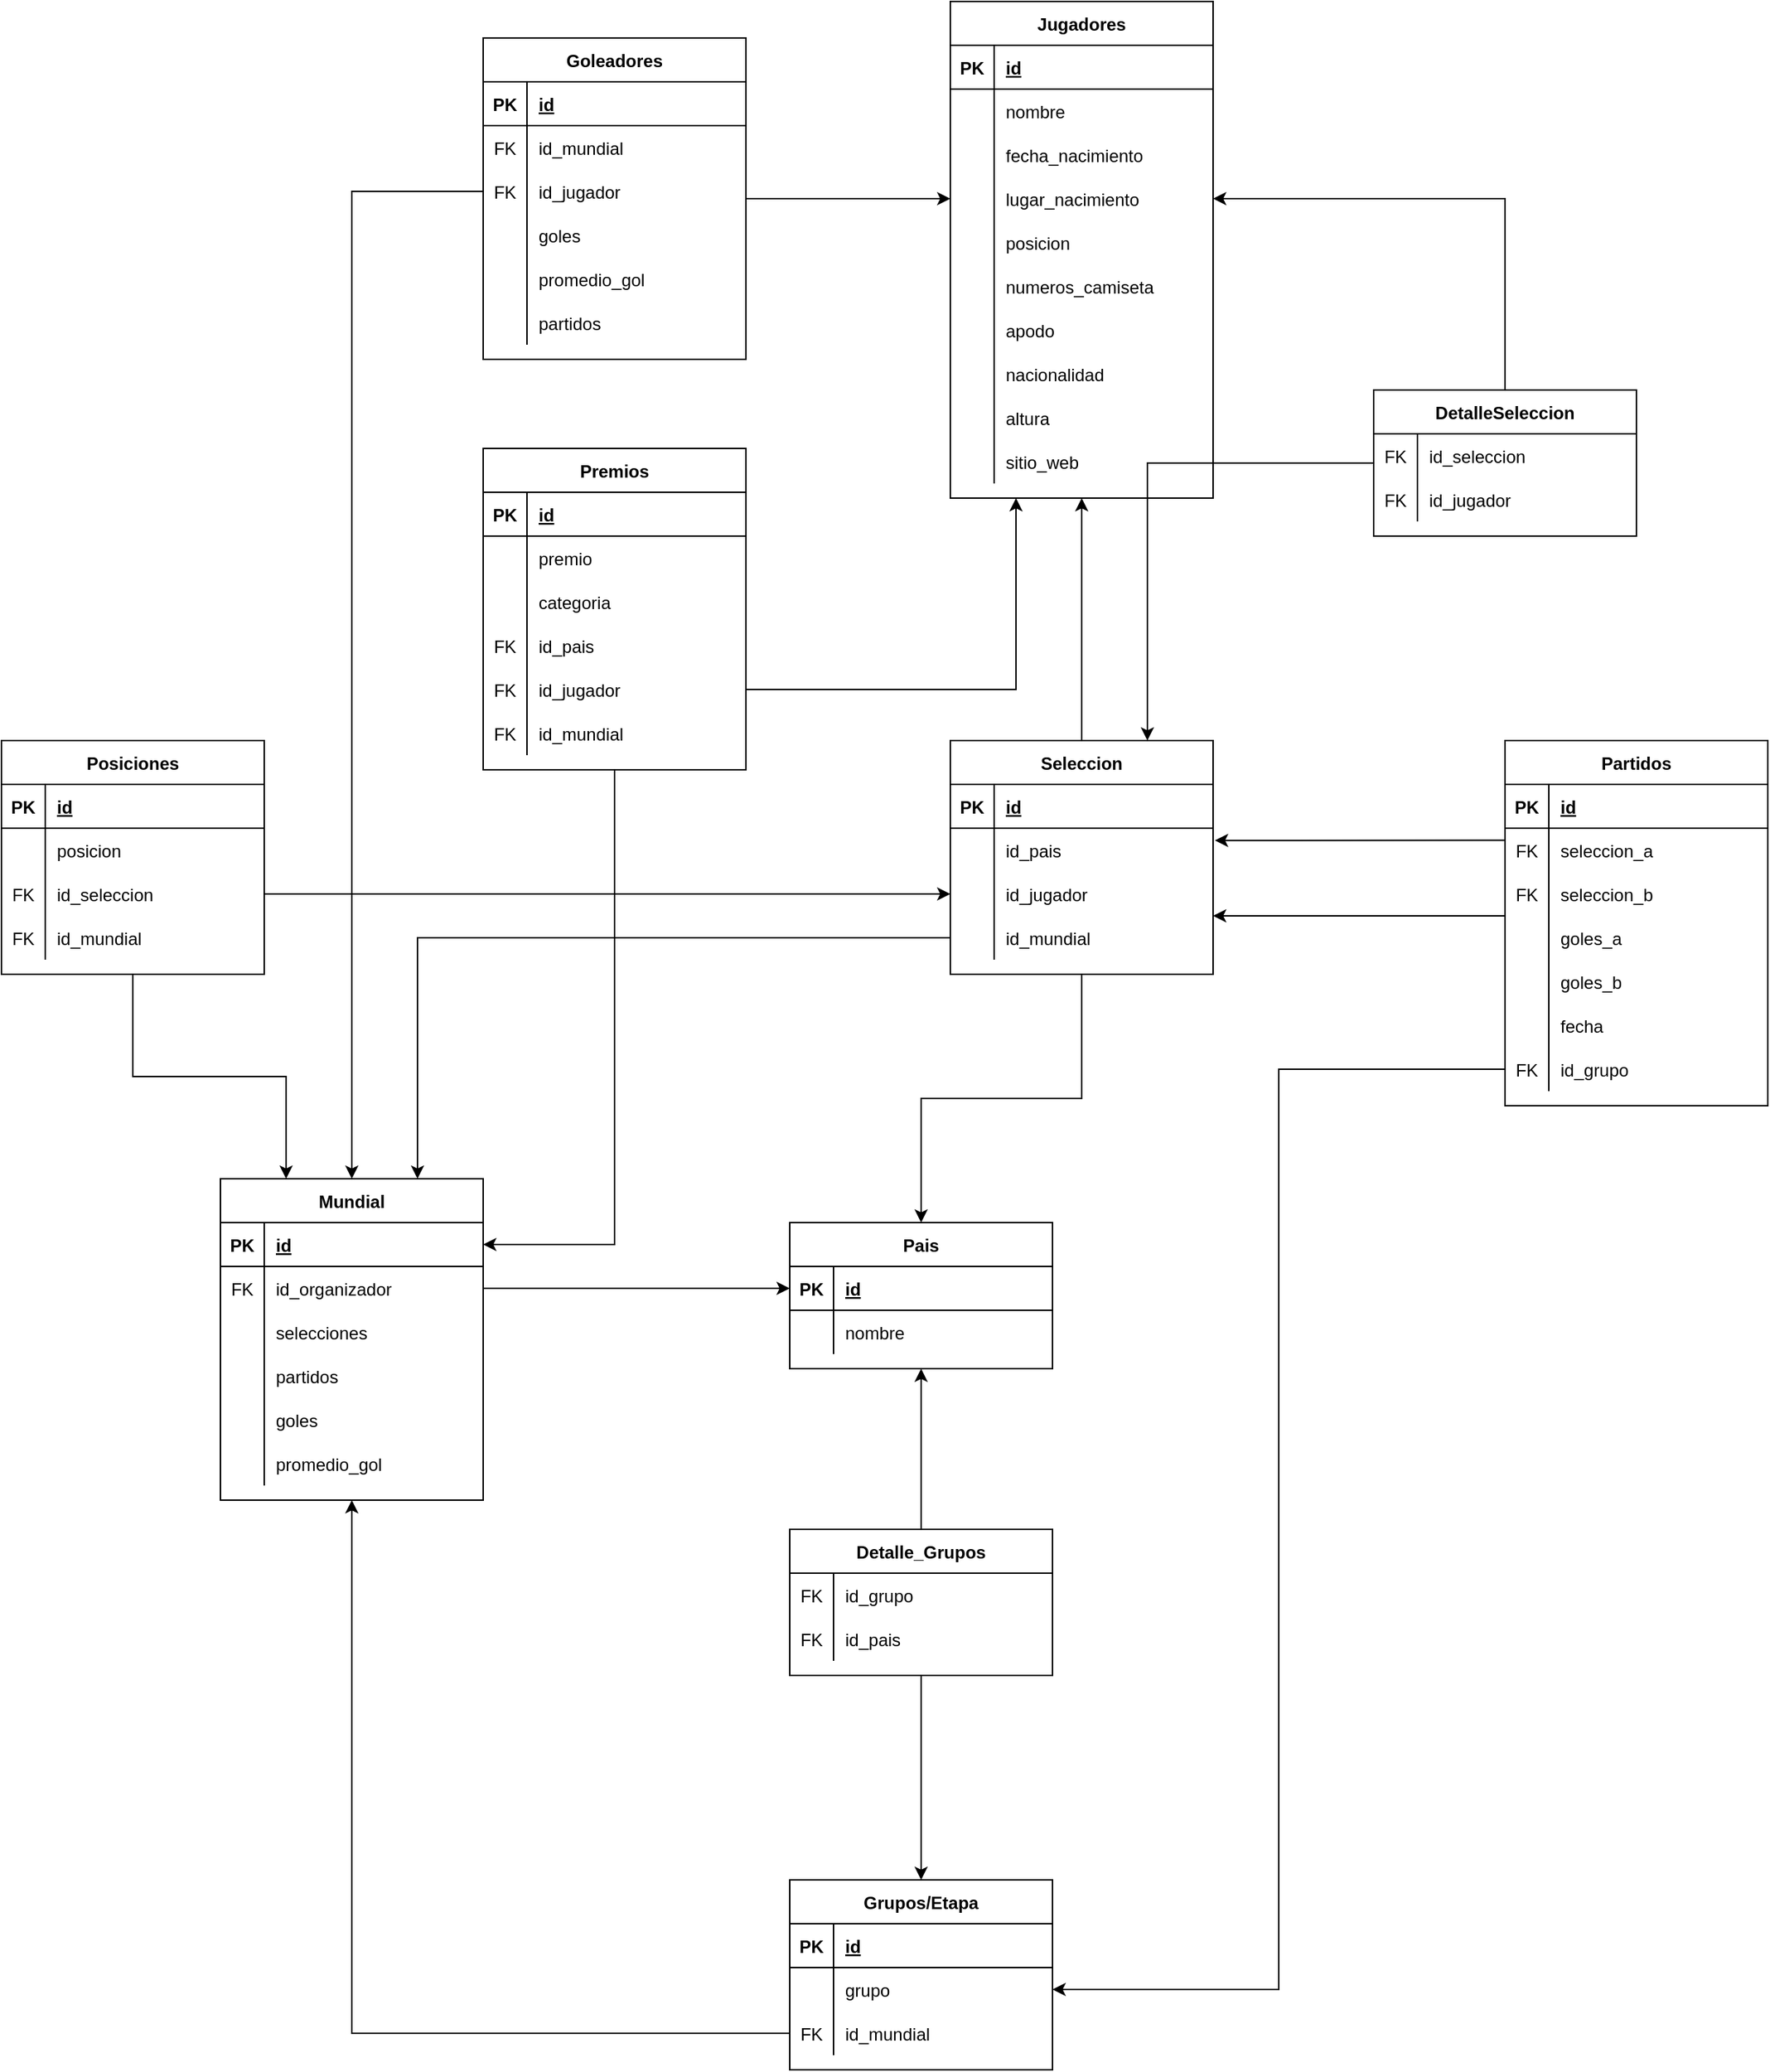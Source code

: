 <mxfile version="17.4.6" type="device"><diagram id="z6JNWXMjfyTUX1JGBv9G" name="Page-1"><mxGraphModel dx="2249" dy="1921" grid="1" gridSize="10" guides="1" tooltips="1" connect="1" arrows="1" fold="1" page="1" pageScale="1" pageWidth="827" pageHeight="1169" math="0" shadow="0"><root><mxCell id="0"/><mxCell id="1" parent="0"/><mxCell id="uFenH4s0wFaohoMp0zv2-1" value="Mundial" style="shape=table;startSize=30;container=1;collapsible=1;childLayout=tableLayout;fixedRows=1;rowLines=0;fontStyle=1;align=center;resizeLast=1;" parent="1" vertex="1"><mxGeometry x="-40" y="60" width="180" height="220" as="geometry"/></mxCell><mxCell id="uFenH4s0wFaohoMp0zv2-2" value="" style="shape=tableRow;horizontal=0;startSize=0;swimlaneHead=0;swimlaneBody=0;fillColor=none;collapsible=0;dropTarget=0;points=[[0,0.5],[1,0.5]];portConstraint=eastwest;top=0;left=0;right=0;bottom=1;" parent="uFenH4s0wFaohoMp0zv2-1" vertex="1"><mxGeometry y="30" width="180" height="30" as="geometry"/></mxCell><mxCell id="uFenH4s0wFaohoMp0zv2-3" value="PK" style="shape=partialRectangle;connectable=0;fillColor=none;top=0;left=0;bottom=0;right=0;fontStyle=1;overflow=hidden;" parent="uFenH4s0wFaohoMp0zv2-2" vertex="1"><mxGeometry width="30" height="30" as="geometry"><mxRectangle width="30" height="30" as="alternateBounds"/></mxGeometry></mxCell><mxCell id="uFenH4s0wFaohoMp0zv2-4" value="id" style="shape=partialRectangle;connectable=0;fillColor=none;top=0;left=0;bottom=0;right=0;align=left;spacingLeft=6;fontStyle=5;overflow=hidden;" parent="uFenH4s0wFaohoMp0zv2-2" vertex="1"><mxGeometry x="30" width="150" height="30" as="geometry"><mxRectangle width="150" height="30" as="alternateBounds"/></mxGeometry></mxCell><mxCell id="uFenH4s0wFaohoMp0zv2-5" value="" style="shape=tableRow;horizontal=0;startSize=0;swimlaneHead=0;swimlaneBody=0;fillColor=none;collapsible=0;dropTarget=0;points=[[0,0.5],[1,0.5]];portConstraint=eastwest;top=0;left=0;right=0;bottom=0;" parent="uFenH4s0wFaohoMp0zv2-1" vertex="1"><mxGeometry y="60" width="180" height="30" as="geometry"/></mxCell><mxCell id="uFenH4s0wFaohoMp0zv2-6" value="FK" style="shape=partialRectangle;connectable=0;fillColor=none;top=0;left=0;bottom=0;right=0;editable=1;overflow=hidden;" parent="uFenH4s0wFaohoMp0zv2-5" vertex="1"><mxGeometry width="30" height="30" as="geometry"><mxRectangle width="30" height="30" as="alternateBounds"/></mxGeometry></mxCell><mxCell id="uFenH4s0wFaohoMp0zv2-7" value="id_organizador" style="shape=partialRectangle;connectable=0;fillColor=none;top=0;left=0;bottom=0;right=0;align=left;spacingLeft=6;overflow=hidden;" parent="uFenH4s0wFaohoMp0zv2-5" vertex="1"><mxGeometry x="30" width="150" height="30" as="geometry"><mxRectangle width="150" height="30" as="alternateBounds"/></mxGeometry></mxCell><mxCell id="uFenH4s0wFaohoMp0zv2-8" value="" style="shape=tableRow;horizontal=0;startSize=0;swimlaneHead=0;swimlaneBody=0;fillColor=none;collapsible=0;dropTarget=0;points=[[0,0.5],[1,0.5]];portConstraint=eastwest;top=0;left=0;right=0;bottom=0;" parent="uFenH4s0wFaohoMp0zv2-1" vertex="1"><mxGeometry y="90" width="180" height="30" as="geometry"/></mxCell><mxCell id="uFenH4s0wFaohoMp0zv2-9" value="" style="shape=partialRectangle;connectable=0;fillColor=none;top=0;left=0;bottom=0;right=0;editable=1;overflow=hidden;" parent="uFenH4s0wFaohoMp0zv2-8" vertex="1"><mxGeometry width="30" height="30" as="geometry"><mxRectangle width="30" height="30" as="alternateBounds"/></mxGeometry></mxCell><mxCell id="uFenH4s0wFaohoMp0zv2-10" value="selecciones" style="shape=partialRectangle;connectable=0;fillColor=none;top=0;left=0;bottom=0;right=0;align=left;spacingLeft=6;overflow=hidden;" parent="uFenH4s0wFaohoMp0zv2-8" vertex="1"><mxGeometry x="30" width="150" height="30" as="geometry"><mxRectangle width="150" height="30" as="alternateBounds"/></mxGeometry></mxCell><mxCell id="uFenH4s0wFaohoMp0zv2-11" value="" style="shape=tableRow;horizontal=0;startSize=0;swimlaneHead=0;swimlaneBody=0;fillColor=none;collapsible=0;dropTarget=0;points=[[0,0.5],[1,0.5]];portConstraint=eastwest;top=0;left=0;right=0;bottom=0;" parent="uFenH4s0wFaohoMp0zv2-1" vertex="1"><mxGeometry y="120" width="180" height="30" as="geometry"/></mxCell><mxCell id="uFenH4s0wFaohoMp0zv2-12" value="" style="shape=partialRectangle;connectable=0;fillColor=none;top=0;left=0;bottom=0;right=0;editable=1;overflow=hidden;" parent="uFenH4s0wFaohoMp0zv2-11" vertex="1"><mxGeometry width="30" height="30" as="geometry"><mxRectangle width="30" height="30" as="alternateBounds"/></mxGeometry></mxCell><mxCell id="uFenH4s0wFaohoMp0zv2-13" value="partidos" style="shape=partialRectangle;connectable=0;fillColor=none;top=0;left=0;bottom=0;right=0;align=left;spacingLeft=6;overflow=hidden;" parent="uFenH4s0wFaohoMp0zv2-11" vertex="1"><mxGeometry x="30" width="150" height="30" as="geometry"><mxRectangle width="150" height="30" as="alternateBounds"/></mxGeometry></mxCell><mxCell id="uFenH4s0wFaohoMp0zv2-14" value="" style="shape=tableRow;horizontal=0;startSize=0;swimlaneHead=0;swimlaneBody=0;fillColor=none;collapsible=0;dropTarget=0;points=[[0,0.5],[1,0.5]];portConstraint=eastwest;top=0;left=0;right=0;bottom=0;" parent="uFenH4s0wFaohoMp0zv2-1" vertex="1"><mxGeometry y="150" width="180" height="30" as="geometry"/></mxCell><mxCell id="uFenH4s0wFaohoMp0zv2-15" value="" style="shape=partialRectangle;connectable=0;fillColor=none;top=0;left=0;bottom=0;right=0;fontStyle=0;overflow=hidden;" parent="uFenH4s0wFaohoMp0zv2-14" vertex="1"><mxGeometry width="30" height="30" as="geometry"><mxRectangle width="30" height="30" as="alternateBounds"/></mxGeometry></mxCell><mxCell id="uFenH4s0wFaohoMp0zv2-16" value="goles" style="shape=partialRectangle;connectable=0;fillColor=none;top=0;left=0;bottom=0;right=0;align=left;spacingLeft=6;fontStyle=0;overflow=hidden;" parent="uFenH4s0wFaohoMp0zv2-14" vertex="1"><mxGeometry x="30" width="150" height="30" as="geometry"><mxRectangle width="150" height="30" as="alternateBounds"/></mxGeometry></mxCell><mxCell id="uFenH4s0wFaohoMp0zv2-17" value="" style="shape=tableRow;horizontal=0;startSize=0;swimlaneHead=0;swimlaneBody=0;fillColor=none;collapsible=0;dropTarget=0;points=[[0,0.5],[1,0.5]];portConstraint=eastwest;top=0;left=0;right=0;bottom=0;" parent="uFenH4s0wFaohoMp0zv2-1" vertex="1"><mxGeometry y="180" width="180" height="30" as="geometry"/></mxCell><mxCell id="uFenH4s0wFaohoMp0zv2-18" value="" style="shape=partialRectangle;connectable=0;fillColor=none;top=0;left=0;bottom=0;right=0;editable=1;overflow=hidden;" parent="uFenH4s0wFaohoMp0zv2-17" vertex="1"><mxGeometry width="30" height="30" as="geometry"><mxRectangle width="30" height="30" as="alternateBounds"/></mxGeometry></mxCell><mxCell id="uFenH4s0wFaohoMp0zv2-19" value="promedio_gol" style="shape=partialRectangle;connectable=0;fillColor=none;top=0;left=0;bottom=0;right=0;align=left;spacingLeft=6;overflow=hidden;" parent="uFenH4s0wFaohoMp0zv2-17" vertex="1"><mxGeometry x="30" width="150" height="30" as="geometry"><mxRectangle width="150" height="30" as="alternateBounds"/></mxGeometry></mxCell><mxCell id="uFenH4s0wFaohoMp0zv2-20" value="Pais" style="shape=table;startSize=30;container=1;collapsible=1;childLayout=tableLayout;fixedRows=1;rowLines=0;fontStyle=1;align=center;resizeLast=1;" parent="1" vertex="1"><mxGeometry x="350" y="90" width="180" height="100" as="geometry"/></mxCell><mxCell id="uFenH4s0wFaohoMp0zv2-21" value="" style="shape=tableRow;horizontal=0;startSize=0;swimlaneHead=0;swimlaneBody=0;fillColor=none;collapsible=0;dropTarget=0;points=[[0,0.5],[1,0.5]];portConstraint=eastwest;top=0;left=0;right=0;bottom=1;" parent="uFenH4s0wFaohoMp0zv2-20" vertex="1"><mxGeometry y="30" width="180" height="30" as="geometry"/></mxCell><mxCell id="uFenH4s0wFaohoMp0zv2-22" value="PK" style="shape=partialRectangle;connectable=0;fillColor=none;top=0;left=0;bottom=0;right=0;fontStyle=1;overflow=hidden;" parent="uFenH4s0wFaohoMp0zv2-21" vertex="1"><mxGeometry width="30" height="30" as="geometry"><mxRectangle width="30" height="30" as="alternateBounds"/></mxGeometry></mxCell><mxCell id="uFenH4s0wFaohoMp0zv2-23" value="id" style="shape=partialRectangle;connectable=0;fillColor=none;top=0;left=0;bottom=0;right=0;align=left;spacingLeft=6;fontStyle=5;overflow=hidden;" parent="uFenH4s0wFaohoMp0zv2-21" vertex="1"><mxGeometry x="30" width="150" height="30" as="geometry"><mxRectangle width="150" height="30" as="alternateBounds"/></mxGeometry></mxCell><mxCell id="uFenH4s0wFaohoMp0zv2-24" value="" style="shape=tableRow;horizontal=0;startSize=0;swimlaneHead=0;swimlaneBody=0;fillColor=none;collapsible=0;dropTarget=0;points=[[0,0.5],[1,0.5]];portConstraint=eastwest;top=0;left=0;right=0;bottom=0;" parent="uFenH4s0wFaohoMp0zv2-20" vertex="1"><mxGeometry y="60" width="180" height="30" as="geometry"/></mxCell><mxCell id="uFenH4s0wFaohoMp0zv2-25" value="" style="shape=partialRectangle;connectable=0;fillColor=none;top=0;left=0;bottom=0;right=0;editable=1;overflow=hidden;" parent="uFenH4s0wFaohoMp0zv2-24" vertex="1"><mxGeometry width="30" height="30" as="geometry"><mxRectangle width="30" height="30" as="alternateBounds"/></mxGeometry></mxCell><mxCell id="uFenH4s0wFaohoMp0zv2-26" value="nombre" style="shape=partialRectangle;connectable=0;fillColor=none;top=0;left=0;bottom=0;right=0;align=left;spacingLeft=6;overflow=hidden;" parent="uFenH4s0wFaohoMp0zv2-24" vertex="1"><mxGeometry x="30" width="150" height="30" as="geometry"><mxRectangle width="150" height="30" as="alternateBounds"/></mxGeometry></mxCell><mxCell id="uFenH4s0wFaohoMp0zv2-33" style="edgeStyle=orthogonalEdgeStyle;rounded=0;orthogonalLoop=1;jettySize=auto;html=1;" parent="1" source="uFenH4s0wFaohoMp0zv2-5" target="uFenH4s0wFaohoMp0zv2-21" edge="1"><mxGeometry relative="1" as="geometry"/></mxCell><mxCell id="uFenH4s0wFaohoMp0zv2-34" value="Jugadores" style="shape=table;startSize=30;container=1;collapsible=1;childLayout=tableLayout;fixedRows=1;rowLines=0;fontStyle=1;align=center;resizeLast=1;" parent="1" vertex="1"><mxGeometry x="460" y="-746" width="180" height="340" as="geometry"/></mxCell><mxCell id="uFenH4s0wFaohoMp0zv2-35" value="" style="shape=tableRow;horizontal=0;startSize=0;swimlaneHead=0;swimlaneBody=0;fillColor=none;collapsible=0;dropTarget=0;points=[[0,0.5],[1,0.5]];portConstraint=eastwest;top=0;left=0;right=0;bottom=1;" parent="uFenH4s0wFaohoMp0zv2-34" vertex="1"><mxGeometry y="30" width="180" height="30" as="geometry"/></mxCell><mxCell id="uFenH4s0wFaohoMp0zv2-36" value="PK" style="shape=partialRectangle;connectable=0;fillColor=none;top=0;left=0;bottom=0;right=0;fontStyle=1;overflow=hidden;" parent="uFenH4s0wFaohoMp0zv2-35" vertex="1"><mxGeometry width="30" height="30" as="geometry"><mxRectangle width="30" height="30" as="alternateBounds"/></mxGeometry></mxCell><mxCell id="uFenH4s0wFaohoMp0zv2-37" value="id" style="shape=partialRectangle;connectable=0;fillColor=none;top=0;left=0;bottom=0;right=0;align=left;spacingLeft=6;fontStyle=5;overflow=hidden;" parent="uFenH4s0wFaohoMp0zv2-35" vertex="1"><mxGeometry x="30" width="150" height="30" as="geometry"><mxRectangle width="150" height="30" as="alternateBounds"/></mxGeometry></mxCell><mxCell id="uFenH4s0wFaohoMp0zv2-38" value="" style="shape=tableRow;horizontal=0;startSize=0;swimlaneHead=0;swimlaneBody=0;fillColor=none;collapsible=0;dropTarget=0;points=[[0,0.5],[1,0.5]];portConstraint=eastwest;top=0;left=0;right=0;bottom=0;" parent="uFenH4s0wFaohoMp0zv2-34" vertex="1"><mxGeometry y="60" width="180" height="30" as="geometry"/></mxCell><mxCell id="uFenH4s0wFaohoMp0zv2-39" value="" style="shape=partialRectangle;connectable=0;fillColor=none;top=0;left=0;bottom=0;right=0;editable=1;overflow=hidden;" parent="uFenH4s0wFaohoMp0zv2-38" vertex="1"><mxGeometry width="30" height="30" as="geometry"><mxRectangle width="30" height="30" as="alternateBounds"/></mxGeometry></mxCell><mxCell id="uFenH4s0wFaohoMp0zv2-40" value="nombre" style="shape=partialRectangle;connectable=0;fillColor=none;top=0;left=0;bottom=0;right=0;align=left;spacingLeft=6;overflow=hidden;" parent="uFenH4s0wFaohoMp0zv2-38" vertex="1"><mxGeometry x="30" width="150" height="30" as="geometry"><mxRectangle width="150" height="30" as="alternateBounds"/></mxGeometry></mxCell><mxCell id="uFenH4s0wFaohoMp0zv2-41" value="" style="shape=tableRow;horizontal=0;startSize=0;swimlaneHead=0;swimlaneBody=0;fillColor=none;collapsible=0;dropTarget=0;points=[[0,0.5],[1,0.5]];portConstraint=eastwest;top=0;left=0;right=0;bottom=0;" parent="uFenH4s0wFaohoMp0zv2-34" vertex="1"><mxGeometry y="90" width="180" height="30" as="geometry"/></mxCell><mxCell id="uFenH4s0wFaohoMp0zv2-42" value="" style="shape=partialRectangle;connectable=0;fillColor=none;top=0;left=0;bottom=0;right=0;editable=1;overflow=hidden;" parent="uFenH4s0wFaohoMp0zv2-41" vertex="1"><mxGeometry width="30" height="30" as="geometry"><mxRectangle width="30" height="30" as="alternateBounds"/></mxGeometry></mxCell><mxCell id="uFenH4s0wFaohoMp0zv2-43" value="fecha_nacimiento" style="shape=partialRectangle;connectable=0;fillColor=none;top=0;left=0;bottom=0;right=0;align=left;spacingLeft=6;overflow=hidden;" parent="uFenH4s0wFaohoMp0zv2-41" vertex="1"><mxGeometry x="30" width="150" height="30" as="geometry"><mxRectangle width="150" height="30" as="alternateBounds"/></mxGeometry></mxCell><mxCell id="uFenH4s0wFaohoMp0zv2-44" value="" style="shape=tableRow;horizontal=0;startSize=0;swimlaneHead=0;swimlaneBody=0;fillColor=none;collapsible=0;dropTarget=0;points=[[0,0.5],[1,0.5]];portConstraint=eastwest;top=0;left=0;right=0;bottom=0;" parent="uFenH4s0wFaohoMp0zv2-34" vertex="1"><mxGeometry y="120" width="180" height="30" as="geometry"/></mxCell><mxCell id="uFenH4s0wFaohoMp0zv2-45" value="" style="shape=partialRectangle;connectable=0;fillColor=none;top=0;left=0;bottom=0;right=0;editable=1;overflow=hidden;" parent="uFenH4s0wFaohoMp0zv2-44" vertex="1"><mxGeometry width="30" height="30" as="geometry"><mxRectangle width="30" height="30" as="alternateBounds"/></mxGeometry></mxCell><mxCell id="uFenH4s0wFaohoMp0zv2-46" value="lugar_nacimiento" style="shape=partialRectangle;connectable=0;fillColor=none;top=0;left=0;bottom=0;right=0;align=left;spacingLeft=6;overflow=hidden;" parent="uFenH4s0wFaohoMp0zv2-44" vertex="1"><mxGeometry x="30" width="150" height="30" as="geometry"><mxRectangle width="150" height="30" as="alternateBounds"/></mxGeometry></mxCell><mxCell id="uFenH4s0wFaohoMp0zv2-47" value="" style="shape=tableRow;horizontal=0;startSize=0;swimlaneHead=0;swimlaneBody=0;fillColor=none;collapsible=0;dropTarget=0;points=[[0,0.5],[1,0.5]];portConstraint=eastwest;top=0;left=0;right=0;bottom=0;" parent="uFenH4s0wFaohoMp0zv2-34" vertex="1"><mxGeometry y="150" width="180" height="30" as="geometry"/></mxCell><mxCell id="uFenH4s0wFaohoMp0zv2-48" value="" style="shape=partialRectangle;connectable=0;fillColor=none;top=0;left=0;bottom=0;right=0;editable=1;overflow=hidden;" parent="uFenH4s0wFaohoMp0zv2-47" vertex="1"><mxGeometry width="30" height="30" as="geometry"><mxRectangle width="30" height="30" as="alternateBounds"/></mxGeometry></mxCell><mxCell id="uFenH4s0wFaohoMp0zv2-49" value="posicion" style="shape=partialRectangle;connectable=0;fillColor=none;top=0;left=0;bottom=0;right=0;align=left;spacingLeft=6;overflow=hidden;" parent="uFenH4s0wFaohoMp0zv2-47" vertex="1"><mxGeometry x="30" width="150" height="30" as="geometry"><mxRectangle width="150" height="30" as="alternateBounds"/></mxGeometry></mxCell><mxCell id="uFenH4s0wFaohoMp0zv2-50" value="" style="shape=tableRow;horizontal=0;startSize=0;swimlaneHead=0;swimlaneBody=0;fillColor=none;collapsible=0;dropTarget=0;points=[[0,0.5],[1,0.5]];portConstraint=eastwest;top=0;left=0;right=0;bottom=0;" parent="uFenH4s0wFaohoMp0zv2-34" vertex="1"><mxGeometry y="180" width="180" height="30" as="geometry"/></mxCell><mxCell id="uFenH4s0wFaohoMp0zv2-51" value="" style="shape=partialRectangle;connectable=0;fillColor=none;top=0;left=0;bottom=0;right=0;editable=1;overflow=hidden;" parent="uFenH4s0wFaohoMp0zv2-50" vertex="1"><mxGeometry width="30" height="30" as="geometry"><mxRectangle width="30" height="30" as="alternateBounds"/></mxGeometry></mxCell><mxCell id="uFenH4s0wFaohoMp0zv2-52" value="numeros_camiseta" style="shape=partialRectangle;connectable=0;fillColor=none;top=0;left=0;bottom=0;right=0;align=left;spacingLeft=6;overflow=hidden;" parent="uFenH4s0wFaohoMp0zv2-50" vertex="1"><mxGeometry x="30" width="150" height="30" as="geometry"><mxRectangle width="150" height="30" as="alternateBounds"/></mxGeometry></mxCell><mxCell id="tMKAowaCIo1OexDH1XQh-16" value="" style="shape=tableRow;horizontal=0;startSize=0;swimlaneHead=0;swimlaneBody=0;fillColor=none;collapsible=0;dropTarget=0;points=[[0,0.5],[1,0.5]];portConstraint=eastwest;top=0;left=0;right=0;bottom=0;" vertex="1" parent="uFenH4s0wFaohoMp0zv2-34"><mxGeometry y="210" width="180" height="30" as="geometry"/></mxCell><mxCell id="tMKAowaCIo1OexDH1XQh-17" value="" style="shape=partialRectangle;connectable=0;fillColor=none;top=0;left=0;bottom=0;right=0;editable=1;overflow=hidden;" vertex="1" parent="tMKAowaCIo1OexDH1XQh-16"><mxGeometry width="30" height="30" as="geometry"><mxRectangle width="30" height="30" as="alternateBounds"/></mxGeometry></mxCell><mxCell id="tMKAowaCIo1OexDH1XQh-18" value="apodo" style="shape=partialRectangle;connectable=0;fillColor=none;top=0;left=0;bottom=0;right=0;align=left;spacingLeft=6;overflow=hidden;" vertex="1" parent="tMKAowaCIo1OexDH1XQh-16"><mxGeometry x="30" width="150" height="30" as="geometry"><mxRectangle width="150" height="30" as="alternateBounds"/></mxGeometry></mxCell><mxCell id="tMKAowaCIo1OexDH1XQh-19" value="" style="shape=tableRow;horizontal=0;startSize=0;swimlaneHead=0;swimlaneBody=0;fillColor=none;collapsible=0;dropTarget=0;points=[[0,0.5],[1,0.5]];portConstraint=eastwest;top=0;left=0;right=0;bottom=0;" vertex="1" parent="uFenH4s0wFaohoMp0zv2-34"><mxGeometry y="240" width="180" height="30" as="geometry"/></mxCell><mxCell id="tMKAowaCIo1OexDH1XQh-20" value="" style="shape=partialRectangle;connectable=0;fillColor=none;top=0;left=0;bottom=0;right=0;editable=1;overflow=hidden;" vertex="1" parent="tMKAowaCIo1OexDH1XQh-19"><mxGeometry width="30" height="30" as="geometry"><mxRectangle width="30" height="30" as="alternateBounds"/></mxGeometry></mxCell><mxCell id="tMKAowaCIo1OexDH1XQh-21" value="nacionalidad" style="shape=partialRectangle;connectable=0;fillColor=none;top=0;left=0;bottom=0;right=0;align=left;spacingLeft=6;overflow=hidden;" vertex="1" parent="tMKAowaCIo1OexDH1XQh-19"><mxGeometry x="30" width="150" height="30" as="geometry"><mxRectangle width="150" height="30" as="alternateBounds"/></mxGeometry></mxCell><mxCell id="uFenH4s0wFaohoMp0zv2-53" value="" style="shape=tableRow;horizontal=0;startSize=0;swimlaneHead=0;swimlaneBody=0;fillColor=none;collapsible=0;dropTarget=0;points=[[0,0.5],[1,0.5]];portConstraint=eastwest;top=0;left=0;right=0;bottom=0;" parent="uFenH4s0wFaohoMp0zv2-34" vertex="1"><mxGeometry y="270" width="180" height="30" as="geometry"/></mxCell><mxCell id="uFenH4s0wFaohoMp0zv2-54" value="" style="shape=partialRectangle;connectable=0;fillColor=none;top=0;left=0;bottom=0;right=0;editable=1;overflow=hidden;" parent="uFenH4s0wFaohoMp0zv2-53" vertex="1"><mxGeometry width="30" height="30" as="geometry"><mxRectangle width="30" height="30" as="alternateBounds"/></mxGeometry></mxCell><mxCell id="uFenH4s0wFaohoMp0zv2-55" value="altura" style="shape=partialRectangle;connectable=0;fillColor=none;top=0;left=0;bottom=0;right=0;align=left;spacingLeft=6;overflow=hidden;" parent="uFenH4s0wFaohoMp0zv2-53" vertex="1"><mxGeometry x="30" width="150" height="30" as="geometry"><mxRectangle width="150" height="30" as="alternateBounds"/></mxGeometry></mxCell><mxCell id="uFenH4s0wFaohoMp0zv2-56" value="" style="shape=tableRow;horizontal=0;startSize=0;swimlaneHead=0;swimlaneBody=0;fillColor=none;collapsible=0;dropTarget=0;points=[[0,0.5],[1,0.5]];portConstraint=eastwest;top=0;left=0;right=0;bottom=0;" parent="uFenH4s0wFaohoMp0zv2-34" vertex="1"><mxGeometry y="300" width="180" height="30" as="geometry"/></mxCell><mxCell id="uFenH4s0wFaohoMp0zv2-57" value="" style="shape=partialRectangle;connectable=0;fillColor=none;top=0;left=0;bottom=0;right=0;editable=1;overflow=hidden;" parent="uFenH4s0wFaohoMp0zv2-56" vertex="1"><mxGeometry width="30" height="30" as="geometry"><mxRectangle width="30" height="30" as="alternateBounds"/></mxGeometry></mxCell><mxCell id="uFenH4s0wFaohoMp0zv2-58" value="sitio_web" style="shape=partialRectangle;connectable=0;fillColor=none;top=0;left=0;bottom=0;right=0;align=left;spacingLeft=6;overflow=hidden;" parent="uFenH4s0wFaohoMp0zv2-56" vertex="1"><mxGeometry x="30" width="150" height="30" as="geometry"><mxRectangle width="150" height="30" as="alternateBounds"/></mxGeometry></mxCell><mxCell id="uFenH4s0wFaohoMp0zv2-59" value="Grupos/Etapa" style="shape=table;startSize=30;container=1;collapsible=1;childLayout=tableLayout;fixedRows=1;rowLines=0;fontStyle=1;align=center;resizeLast=1;" parent="1" vertex="1"><mxGeometry x="350" y="540" width="180" height="130" as="geometry"/></mxCell><mxCell id="uFenH4s0wFaohoMp0zv2-60" value="" style="shape=tableRow;horizontal=0;startSize=0;swimlaneHead=0;swimlaneBody=0;fillColor=none;collapsible=0;dropTarget=0;points=[[0,0.5],[1,0.5]];portConstraint=eastwest;top=0;left=0;right=0;bottom=1;" parent="uFenH4s0wFaohoMp0zv2-59" vertex="1"><mxGeometry y="30" width="180" height="30" as="geometry"/></mxCell><mxCell id="uFenH4s0wFaohoMp0zv2-61" value="PK" style="shape=partialRectangle;connectable=0;fillColor=none;top=0;left=0;bottom=0;right=0;fontStyle=1;overflow=hidden;" parent="uFenH4s0wFaohoMp0zv2-60" vertex="1"><mxGeometry width="30" height="30" as="geometry"><mxRectangle width="30" height="30" as="alternateBounds"/></mxGeometry></mxCell><mxCell id="uFenH4s0wFaohoMp0zv2-62" value="id" style="shape=partialRectangle;connectable=0;fillColor=none;top=0;left=0;bottom=0;right=0;align=left;spacingLeft=6;fontStyle=5;overflow=hidden;" parent="uFenH4s0wFaohoMp0zv2-60" vertex="1"><mxGeometry x="30" width="150" height="30" as="geometry"><mxRectangle width="150" height="30" as="alternateBounds"/></mxGeometry></mxCell><mxCell id="uFenH4s0wFaohoMp0zv2-63" value="" style="shape=tableRow;horizontal=0;startSize=0;swimlaneHead=0;swimlaneBody=0;fillColor=none;collapsible=0;dropTarget=0;points=[[0,0.5],[1,0.5]];portConstraint=eastwest;top=0;left=0;right=0;bottom=0;" parent="uFenH4s0wFaohoMp0zv2-59" vertex="1"><mxGeometry y="60" width="180" height="30" as="geometry"/></mxCell><mxCell id="uFenH4s0wFaohoMp0zv2-64" value="" style="shape=partialRectangle;connectable=0;fillColor=none;top=0;left=0;bottom=0;right=0;editable=1;overflow=hidden;" parent="uFenH4s0wFaohoMp0zv2-63" vertex="1"><mxGeometry width="30" height="30" as="geometry"><mxRectangle width="30" height="30" as="alternateBounds"/></mxGeometry></mxCell><mxCell id="uFenH4s0wFaohoMp0zv2-65" value="grupo" style="shape=partialRectangle;connectable=0;fillColor=none;top=0;left=0;bottom=0;right=0;align=left;spacingLeft=6;overflow=hidden;" parent="uFenH4s0wFaohoMp0zv2-63" vertex="1"><mxGeometry x="30" width="150" height="30" as="geometry"><mxRectangle width="150" height="30" as="alternateBounds"/></mxGeometry></mxCell><mxCell id="uFenH4s0wFaohoMp0zv2-66" value="" style="shape=tableRow;horizontal=0;startSize=0;swimlaneHead=0;swimlaneBody=0;fillColor=none;collapsible=0;dropTarget=0;points=[[0,0.5],[1,0.5]];portConstraint=eastwest;top=0;left=0;right=0;bottom=0;" parent="uFenH4s0wFaohoMp0zv2-59" vertex="1"><mxGeometry y="90" width="180" height="30" as="geometry"/></mxCell><mxCell id="uFenH4s0wFaohoMp0zv2-67" value="FK" style="shape=partialRectangle;connectable=0;fillColor=none;top=0;left=0;bottom=0;right=0;editable=1;overflow=hidden;" parent="uFenH4s0wFaohoMp0zv2-66" vertex="1"><mxGeometry width="30" height="30" as="geometry"><mxRectangle width="30" height="30" as="alternateBounds"/></mxGeometry></mxCell><mxCell id="uFenH4s0wFaohoMp0zv2-68" value="id_mundial" style="shape=partialRectangle;connectable=0;fillColor=none;top=0;left=0;bottom=0;right=0;align=left;spacingLeft=6;overflow=hidden;" parent="uFenH4s0wFaohoMp0zv2-66" vertex="1"><mxGeometry x="30" width="150" height="30" as="geometry"><mxRectangle width="150" height="30" as="alternateBounds"/></mxGeometry></mxCell><mxCell id="uFenH4s0wFaohoMp0zv2-74" style="edgeStyle=orthogonalEdgeStyle;rounded=0;orthogonalLoop=1;jettySize=auto;html=1;entryX=0.5;entryY=1;entryDx=0;entryDy=0;exitX=0;exitY=0.5;exitDx=0;exitDy=0;" parent="1" source="uFenH4s0wFaohoMp0zv2-66" target="uFenH4s0wFaohoMp0zv2-1" edge="1"><mxGeometry relative="1" as="geometry"><mxPoint x="190" y="535.059" as="sourcePoint"/></mxGeometry></mxCell><mxCell id="uFenH4s0wFaohoMp0zv2-75" value="Partidos" style="shape=table;startSize=30;container=1;collapsible=1;childLayout=tableLayout;fixedRows=1;rowLines=0;fontStyle=1;align=center;resizeLast=1;" parent="1" vertex="1"><mxGeometry x="840" y="-240" width="180" height="250" as="geometry"/></mxCell><mxCell id="uFenH4s0wFaohoMp0zv2-76" value="" style="shape=tableRow;horizontal=0;startSize=0;swimlaneHead=0;swimlaneBody=0;fillColor=none;collapsible=0;dropTarget=0;points=[[0,0.5],[1,0.5]];portConstraint=eastwest;top=0;left=0;right=0;bottom=1;" parent="uFenH4s0wFaohoMp0zv2-75" vertex="1"><mxGeometry y="30" width="180" height="30" as="geometry"/></mxCell><mxCell id="uFenH4s0wFaohoMp0zv2-77" value="PK" style="shape=partialRectangle;connectable=0;fillColor=none;top=0;left=0;bottom=0;right=0;fontStyle=1;overflow=hidden;" parent="uFenH4s0wFaohoMp0zv2-76" vertex="1"><mxGeometry width="30" height="30" as="geometry"><mxRectangle width="30" height="30" as="alternateBounds"/></mxGeometry></mxCell><mxCell id="uFenH4s0wFaohoMp0zv2-78" value="id" style="shape=partialRectangle;connectable=0;fillColor=none;top=0;left=0;bottom=0;right=0;align=left;spacingLeft=6;fontStyle=5;overflow=hidden;" parent="uFenH4s0wFaohoMp0zv2-76" vertex="1"><mxGeometry x="30" width="150" height="30" as="geometry"><mxRectangle width="150" height="30" as="alternateBounds"/></mxGeometry></mxCell><mxCell id="uFenH4s0wFaohoMp0zv2-79" value="" style="shape=tableRow;horizontal=0;startSize=0;swimlaneHead=0;swimlaneBody=0;fillColor=none;collapsible=0;dropTarget=0;points=[[0,0.5],[1,0.5]];portConstraint=eastwest;top=0;left=0;right=0;bottom=0;" parent="uFenH4s0wFaohoMp0zv2-75" vertex="1"><mxGeometry y="60" width="180" height="30" as="geometry"/></mxCell><mxCell id="uFenH4s0wFaohoMp0zv2-80" value="FK" style="shape=partialRectangle;connectable=0;fillColor=none;top=0;left=0;bottom=0;right=0;editable=1;overflow=hidden;" parent="uFenH4s0wFaohoMp0zv2-79" vertex="1"><mxGeometry width="30" height="30" as="geometry"><mxRectangle width="30" height="30" as="alternateBounds"/></mxGeometry></mxCell><mxCell id="uFenH4s0wFaohoMp0zv2-81" value="seleccion_a" style="shape=partialRectangle;connectable=0;fillColor=none;top=0;left=0;bottom=0;right=0;align=left;spacingLeft=6;overflow=hidden;" parent="uFenH4s0wFaohoMp0zv2-79" vertex="1"><mxGeometry x="30" width="150" height="30" as="geometry"><mxRectangle width="150" height="30" as="alternateBounds"/></mxGeometry></mxCell><mxCell id="uFenH4s0wFaohoMp0zv2-82" value="" style="shape=tableRow;horizontal=0;startSize=0;swimlaneHead=0;swimlaneBody=0;fillColor=none;collapsible=0;dropTarget=0;points=[[0,0.5],[1,0.5]];portConstraint=eastwest;top=0;left=0;right=0;bottom=0;" parent="uFenH4s0wFaohoMp0zv2-75" vertex="1"><mxGeometry y="90" width="180" height="30" as="geometry"/></mxCell><mxCell id="uFenH4s0wFaohoMp0zv2-83" value="FK" style="shape=partialRectangle;connectable=0;fillColor=none;top=0;left=0;bottom=0;right=0;editable=1;overflow=hidden;" parent="uFenH4s0wFaohoMp0zv2-82" vertex="1"><mxGeometry width="30" height="30" as="geometry"><mxRectangle width="30" height="30" as="alternateBounds"/></mxGeometry></mxCell><mxCell id="uFenH4s0wFaohoMp0zv2-84" value="seleccion_b" style="shape=partialRectangle;connectable=0;fillColor=none;top=0;left=0;bottom=0;right=0;align=left;spacingLeft=6;overflow=hidden;" parent="uFenH4s0wFaohoMp0zv2-82" vertex="1"><mxGeometry x="30" width="150" height="30" as="geometry"><mxRectangle width="150" height="30" as="alternateBounds"/></mxGeometry></mxCell><mxCell id="uFenH4s0wFaohoMp0zv2-85" value="" style="shape=tableRow;horizontal=0;startSize=0;swimlaneHead=0;swimlaneBody=0;fillColor=none;collapsible=0;dropTarget=0;points=[[0,0.5],[1,0.5]];portConstraint=eastwest;top=0;left=0;right=0;bottom=0;" parent="uFenH4s0wFaohoMp0zv2-75" vertex="1"><mxGeometry y="120" width="180" height="30" as="geometry"/></mxCell><mxCell id="uFenH4s0wFaohoMp0zv2-86" value="" style="shape=partialRectangle;connectable=0;fillColor=none;top=0;left=0;bottom=0;right=0;editable=1;overflow=hidden;" parent="uFenH4s0wFaohoMp0zv2-85" vertex="1"><mxGeometry width="30" height="30" as="geometry"><mxRectangle width="30" height="30" as="alternateBounds"/></mxGeometry></mxCell><mxCell id="uFenH4s0wFaohoMp0zv2-87" value="goles_a" style="shape=partialRectangle;connectable=0;fillColor=none;top=0;left=0;bottom=0;right=0;align=left;spacingLeft=6;overflow=hidden;" parent="uFenH4s0wFaohoMp0zv2-85" vertex="1"><mxGeometry x="30" width="150" height="30" as="geometry"><mxRectangle width="150" height="30" as="alternateBounds"/></mxGeometry></mxCell><mxCell id="uFenH4s0wFaohoMp0zv2-88" value="" style="shape=tableRow;horizontal=0;startSize=0;swimlaneHead=0;swimlaneBody=0;fillColor=none;collapsible=0;dropTarget=0;points=[[0,0.5],[1,0.5]];portConstraint=eastwest;top=0;left=0;right=0;bottom=0;" parent="uFenH4s0wFaohoMp0zv2-75" vertex="1"><mxGeometry y="150" width="180" height="30" as="geometry"/></mxCell><mxCell id="uFenH4s0wFaohoMp0zv2-89" value="" style="shape=partialRectangle;connectable=0;fillColor=none;top=0;left=0;bottom=0;right=0;editable=1;overflow=hidden;" parent="uFenH4s0wFaohoMp0zv2-88" vertex="1"><mxGeometry width="30" height="30" as="geometry"><mxRectangle width="30" height="30" as="alternateBounds"/></mxGeometry></mxCell><mxCell id="uFenH4s0wFaohoMp0zv2-90" value="goles_b" style="shape=partialRectangle;connectable=0;fillColor=none;top=0;left=0;bottom=0;right=0;align=left;spacingLeft=6;overflow=hidden;" parent="uFenH4s0wFaohoMp0zv2-88" vertex="1"><mxGeometry x="30" width="150" height="30" as="geometry"><mxRectangle width="150" height="30" as="alternateBounds"/></mxGeometry></mxCell><mxCell id="j4-UImZjX2OQZl8I9Uy2-61" value="" style="shape=tableRow;horizontal=0;startSize=0;swimlaneHead=0;swimlaneBody=0;fillColor=none;collapsible=0;dropTarget=0;points=[[0,0.5],[1,0.5]];portConstraint=eastwest;top=0;left=0;right=0;bottom=0;" parent="uFenH4s0wFaohoMp0zv2-75" vertex="1"><mxGeometry y="180" width="180" height="30" as="geometry"/></mxCell><mxCell id="j4-UImZjX2OQZl8I9Uy2-62" value="" style="shape=partialRectangle;connectable=0;fillColor=none;top=0;left=0;bottom=0;right=0;editable=1;overflow=hidden;" parent="j4-UImZjX2OQZl8I9Uy2-61" vertex="1"><mxGeometry width="30" height="30" as="geometry"><mxRectangle width="30" height="30" as="alternateBounds"/></mxGeometry></mxCell><mxCell id="j4-UImZjX2OQZl8I9Uy2-63" value="fecha" style="shape=partialRectangle;connectable=0;fillColor=none;top=0;left=0;bottom=0;right=0;align=left;spacingLeft=6;overflow=hidden;" parent="j4-UImZjX2OQZl8I9Uy2-61" vertex="1"><mxGeometry x="30" width="150" height="30" as="geometry"><mxRectangle width="150" height="30" as="alternateBounds"/></mxGeometry></mxCell><mxCell id="uFenH4s0wFaohoMp0zv2-118" value="" style="shape=tableRow;horizontal=0;startSize=0;swimlaneHead=0;swimlaneBody=0;fillColor=none;collapsible=0;dropTarget=0;points=[[0,0.5],[1,0.5]];portConstraint=eastwest;top=0;left=0;right=0;bottom=0;" parent="uFenH4s0wFaohoMp0zv2-75" vertex="1"><mxGeometry y="210" width="180" height="30" as="geometry"/></mxCell><mxCell id="uFenH4s0wFaohoMp0zv2-119" value="FK" style="shape=partialRectangle;connectable=0;fillColor=none;top=0;left=0;bottom=0;right=0;editable=1;overflow=hidden;" parent="uFenH4s0wFaohoMp0zv2-118" vertex="1"><mxGeometry width="30" height="30" as="geometry"><mxRectangle width="30" height="30" as="alternateBounds"/></mxGeometry></mxCell><mxCell id="uFenH4s0wFaohoMp0zv2-120" value="id_grupo" style="shape=partialRectangle;connectable=0;fillColor=none;top=0;left=0;bottom=0;right=0;align=left;spacingLeft=6;overflow=hidden;" parent="uFenH4s0wFaohoMp0zv2-118" vertex="1"><mxGeometry x="30" width="150" height="30" as="geometry"><mxRectangle width="150" height="30" as="alternateBounds"/></mxGeometry></mxCell><mxCell id="j4-UImZjX2OQZl8I9Uy2-51" style="edgeStyle=orthogonalEdgeStyle;rounded=0;orthogonalLoop=1;jettySize=auto;html=1;entryX=0;entryY=0.5;entryDx=0;entryDy=0;" parent="1" source="uFenH4s0wFaohoMp0zv2-91" target="uFenH4s0wFaohoMp0zv2-44" edge="1"><mxGeometry relative="1" as="geometry"/></mxCell><mxCell id="uFenH4s0wFaohoMp0zv2-91" value="Goleadores" style="shape=table;startSize=30;container=1;collapsible=1;childLayout=tableLayout;fixedRows=1;rowLines=0;fontStyle=1;align=center;resizeLast=1;" parent="1" vertex="1"><mxGeometry x="140" y="-721" width="180" height="220" as="geometry"/></mxCell><mxCell id="uFenH4s0wFaohoMp0zv2-92" value="" style="shape=tableRow;horizontal=0;startSize=0;swimlaneHead=0;swimlaneBody=0;fillColor=none;collapsible=0;dropTarget=0;points=[[0,0.5],[1,0.5]];portConstraint=eastwest;top=0;left=0;right=0;bottom=1;" parent="uFenH4s0wFaohoMp0zv2-91" vertex="1"><mxGeometry y="30" width="180" height="30" as="geometry"/></mxCell><mxCell id="uFenH4s0wFaohoMp0zv2-93" value="PK" style="shape=partialRectangle;connectable=0;fillColor=none;top=0;left=0;bottom=0;right=0;fontStyle=1;overflow=hidden;" parent="uFenH4s0wFaohoMp0zv2-92" vertex="1"><mxGeometry width="30" height="30" as="geometry"><mxRectangle width="30" height="30" as="alternateBounds"/></mxGeometry></mxCell><mxCell id="uFenH4s0wFaohoMp0zv2-94" value="id" style="shape=partialRectangle;connectable=0;fillColor=none;top=0;left=0;bottom=0;right=0;align=left;spacingLeft=6;fontStyle=5;overflow=hidden;" parent="uFenH4s0wFaohoMp0zv2-92" vertex="1"><mxGeometry x="30" width="150" height="30" as="geometry"><mxRectangle width="150" height="30" as="alternateBounds"/></mxGeometry></mxCell><mxCell id="uFenH4s0wFaohoMp0zv2-95" value="" style="shape=tableRow;horizontal=0;startSize=0;swimlaneHead=0;swimlaneBody=0;fillColor=none;collapsible=0;dropTarget=0;points=[[0,0.5],[1,0.5]];portConstraint=eastwest;top=0;left=0;right=0;bottom=0;" parent="uFenH4s0wFaohoMp0zv2-91" vertex="1"><mxGeometry y="60" width="180" height="30" as="geometry"/></mxCell><mxCell id="uFenH4s0wFaohoMp0zv2-96" value="FK" style="shape=partialRectangle;connectable=0;fillColor=none;top=0;left=0;bottom=0;right=0;editable=1;overflow=hidden;" parent="uFenH4s0wFaohoMp0zv2-95" vertex="1"><mxGeometry width="30" height="30" as="geometry"><mxRectangle width="30" height="30" as="alternateBounds"/></mxGeometry></mxCell><mxCell id="uFenH4s0wFaohoMp0zv2-97" value="id_mundial" style="shape=partialRectangle;connectable=0;fillColor=none;top=0;left=0;bottom=0;right=0;align=left;spacingLeft=6;overflow=hidden;" parent="uFenH4s0wFaohoMp0zv2-95" vertex="1"><mxGeometry x="30" width="150" height="30" as="geometry"><mxRectangle width="150" height="30" as="alternateBounds"/></mxGeometry></mxCell><mxCell id="uFenH4s0wFaohoMp0zv2-98" value="" style="shape=tableRow;horizontal=0;startSize=0;swimlaneHead=0;swimlaneBody=0;fillColor=none;collapsible=0;dropTarget=0;points=[[0,0.5],[1,0.5]];portConstraint=eastwest;top=0;left=0;right=0;bottom=0;" parent="uFenH4s0wFaohoMp0zv2-91" vertex="1"><mxGeometry y="90" width="180" height="30" as="geometry"/></mxCell><mxCell id="uFenH4s0wFaohoMp0zv2-99" value="FK" style="shape=partialRectangle;connectable=0;fillColor=none;top=0;left=0;bottom=0;right=0;editable=1;overflow=hidden;" parent="uFenH4s0wFaohoMp0zv2-98" vertex="1"><mxGeometry width="30" height="30" as="geometry"><mxRectangle width="30" height="30" as="alternateBounds"/></mxGeometry></mxCell><mxCell id="uFenH4s0wFaohoMp0zv2-100" value="id_jugador" style="shape=partialRectangle;connectable=0;fillColor=none;top=0;left=0;bottom=0;right=0;align=left;spacingLeft=6;overflow=hidden;" parent="uFenH4s0wFaohoMp0zv2-98" vertex="1"><mxGeometry x="30" width="150" height="30" as="geometry"><mxRectangle width="150" height="30" as="alternateBounds"/></mxGeometry></mxCell><mxCell id="uFenH4s0wFaohoMp0zv2-101" value="" style="shape=tableRow;horizontal=0;startSize=0;swimlaneHead=0;swimlaneBody=0;fillColor=none;collapsible=0;dropTarget=0;points=[[0,0.5],[1,0.5]];portConstraint=eastwest;top=0;left=0;right=0;bottom=0;" parent="uFenH4s0wFaohoMp0zv2-91" vertex="1"><mxGeometry y="120" width="180" height="30" as="geometry"/></mxCell><mxCell id="uFenH4s0wFaohoMp0zv2-102" value="" style="shape=partialRectangle;connectable=0;fillColor=none;top=0;left=0;bottom=0;right=0;editable=1;overflow=hidden;" parent="uFenH4s0wFaohoMp0zv2-101" vertex="1"><mxGeometry width="30" height="30" as="geometry"><mxRectangle width="30" height="30" as="alternateBounds"/></mxGeometry></mxCell><mxCell id="uFenH4s0wFaohoMp0zv2-103" value="goles" style="shape=partialRectangle;connectable=0;fillColor=none;top=0;left=0;bottom=0;right=0;align=left;spacingLeft=6;overflow=hidden;" parent="uFenH4s0wFaohoMp0zv2-101" vertex="1"><mxGeometry x="30" width="150" height="30" as="geometry"><mxRectangle width="150" height="30" as="alternateBounds"/></mxGeometry></mxCell><mxCell id="uFenH4s0wFaohoMp0zv2-104" value="" style="shape=tableRow;horizontal=0;startSize=0;swimlaneHead=0;swimlaneBody=0;fillColor=none;collapsible=0;dropTarget=0;points=[[0,0.5],[1,0.5]];portConstraint=eastwest;top=0;left=0;right=0;bottom=0;" parent="uFenH4s0wFaohoMp0zv2-91" vertex="1"><mxGeometry y="150" width="180" height="30" as="geometry"/></mxCell><mxCell id="uFenH4s0wFaohoMp0zv2-105" value="" style="shape=partialRectangle;connectable=0;fillColor=none;top=0;left=0;bottom=0;right=0;editable=1;overflow=hidden;" parent="uFenH4s0wFaohoMp0zv2-104" vertex="1"><mxGeometry width="30" height="30" as="geometry"><mxRectangle width="30" height="30" as="alternateBounds"/></mxGeometry></mxCell><mxCell id="uFenH4s0wFaohoMp0zv2-106" value="promedio_gol" style="shape=partialRectangle;connectable=0;fillColor=none;top=0;left=0;bottom=0;right=0;align=left;spacingLeft=6;overflow=hidden;" parent="uFenH4s0wFaohoMp0zv2-104" vertex="1"><mxGeometry x="30" width="150" height="30" as="geometry"><mxRectangle width="150" height="30" as="alternateBounds"/></mxGeometry></mxCell><mxCell id="uFenH4s0wFaohoMp0zv2-107" value="" style="shape=tableRow;horizontal=0;startSize=0;swimlaneHead=0;swimlaneBody=0;fillColor=none;collapsible=0;dropTarget=0;points=[[0,0.5],[1,0.5]];portConstraint=eastwest;top=0;left=0;right=0;bottom=0;" parent="uFenH4s0wFaohoMp0zv2-91" vertex="1"><mxGeometry y="180" width="180" height="30" as="geometry"/></mxCell><mxCell id="uFenH4s0wFaohoMp0zv2-108" value="" style="shape=partialRectangle;connectable=0;fillColor=none;top=0;left=0;bottom=0;right=0;editable=1;overflow=hidden;" parent="uFenH4s0wFaohoMp0zv2-107" vertex="1"><mxGeometry width="30" height="30" as="geometry"><mxRectangle width="30" height="30" as="alternateBounds"/></mxGeometry></mxCell><mxCell id="uFenH4s0wFaohoMp0zv2-109" value="partidos" style="shape=partialRectangle;connectable=0;fillColor=none;top=0;left=0;bottom=0;right=0;align=left;spacingLeft=6;overflow=hidden;" parent="uFenH4s0wFaohoMp0zv2-107" vertex="1"><mxGeometry x="30" width="150" height="30" as="geometry"><mxRectangle width="150" height="30" as="alternateBounds"/></mxGeometry></mxCell><mxCell id="uFenH4s0wFaohoMp0zv2-111" style="edgeStyle=orthogonalEdgeStyle;rounded=0;orthogonalLoop=1;jettySize=auto;html=1;entryX=0.5;entryY=0;entryDx=0;entryDy=0;exitX=0;exitY=0.5;exitDx=0;exitDy=0;" parent="1" source="uFenH4s0wFaohoMp0zv2-98" target="uFenH4s0wFaohoMp0zv2-1" edge="1"><mxGeometry relative="1" as="geometry"/></mxCell><mxCell id="j4-UImZjX2OQZl8I9Uy2-16" style="edgeStyle=orthogonalEdgeStyle;rounded=0;orthogonalLoop=1;jettySize=auto;html=1;entryX=0.5;entryY=1;entryDx=0;entryDy=0;" parent="1" source="j4-UImZjX2OQZl8I9Uy2-1" target="uFenH4s0wFaohoMp0zv2-20" edge="1"><mxGeometry relative="1" as="geometry"/></mxCell><mxCell id="j4-UImZjX2OQZl8I9Uy2-17" style="edgeStyle=orthogonalEdgeStyle;rounded=0;orthogonalLoop=1;jettySize=auto;html=1;entryX=0.5;entryY=0;entryDx=0;entryDy=0;" parent="1" source="j4-UImZjX2OQZl8I9Uy2-1" target="uFenH4s0wFaohoMp0zv2-59" edge="1"><mxGeometry relative="1" as="geometry"/></mxCell><mxCell id="j4-UImZjX2OQZl8I9Uy2-1" value="Detalle_Grupos" style="shape=table;startSize=30;container=1;collapsible=1;childLayout=tableLayout;fixedRows=1;rowLines=0;fontStyle=1;align=center;resizeLast=1;" parent="1" vertex="1"><mxGeometry x="350" y="300" width="180" height="100" as="geometry"/></mxCell><mxCell id="j4-UImZjX2OQZl8I9Uy2-5" value="" style="shape=tableRow;horizontal=0;startSize=0;swimlaneHead=0;swimlaneBody=0;fillColor=none;collapsible=0;dropTarget=0;points=[[0,0.5],[1,0.5]];portConstraint=eastwest;top=0;left=0;right=0;bottom=0;" parent="j4-UImZjX2OQZl8I9Uy2-1" vertex="1"><mxGeometry y="30" width="180" height="30" as="geometry"/></mxCell><mxCell id="j4-UImZjX2OQZl8I9Uy2-6" value="FK" style="shape=partialRectangle;connectable=0;fillColor=none;top=0;left=0;bottom=0;right=0;editable=1;overflow=hidden;" parent="j4-UImZjX2OQZl8I9Uy2-5" vertex="1"><mxGeometry width="30" height="30" as="geometry"><mxRectangle width="30" height="30" as="alternateBounds"/></mxGeometry></mxCell><mxCell id="j4-UImZjX2OQZl8I9Uy2-7" value="id_grupo" style="shape=partialRectangle;connectable=0;fillColor=none;top=0;left=0;bottom=0;right=0;align=left;spacingLeft=6;overflow=hidden;" parent="j4-UImZjX2OQZl8I9Uy2-5" vertex="1"><mxGeometry x="30" width="150" height="30" as="geometry"><mxRectangle width="150" height="30" as="alternateBounds"/></mxGeometry></mxCell><mxCell id="j4-UImZjX2OQZl8I9Uy2-8" value="" style="shape=tableRow;horizontal=0;startSize=0;swimlaneHead=0;swimlaneBody=0;fillColor=none;collapsible=0;dropTarget=0;points=[[0,0.5],[1,0.5]];portConstraint=eastwest;top=0;left=0;right=0;bottom=0;" parent="j4-UImZjX2OQZl8I9Uy2-1" vertex="1"><mxGeometry y="60" width="180" height="30" as="geometry"/></mxCell><mxCell id="j4-UImZjX2OQZl8I9Uy2-9" value="FK" style="shape=partialRectangle;connectable=0;fillColor=none;top=0;left=0;bottom=0;right=0;editable=1;overflow=hidden;" parent="j4-UImZjX2OQZl8I9Uy2-8" vertex="1"><mxGeometry width="30" height="30" as="geometry"><mxRectangle width="30" height="30" as="alternateBounds"/></mxGeometry></mxCell><mxCell id="j4-UImZjX2OQZl8I9Uy2-10" value="id_pais" style="shape=partialRectangle;connectable=0;fillColor=none;top=0;left=0;bottom=0;right=0;align=left;spacingLeft=6;overflow=hidden;" parent="j4-UImZjX2OQZl8I9Uy2-8" vertex="1"><mxGeometry x="30" width="150" height="30" as="geometry"><mxRectangle width="150" height="30" as="alternateBounds"/></mxGeometry></mxCell><mxCell id="j4-UImZjX2OQZl8I9Uy2-18" style="edgeStyle=orthogonalEdgeStyle;rounded=0;orthogonalLoop=1;jettySize=auto;html=1;entryX=1.007;entryY=0.278;entryDx=0;entryDy=0;entryPerimeter=0;exitX=0;exitY=0.25;exitDx=0;exitDy=0;" parent="1" source="uFenH4s0wFaohoMp0zv2-75" target="j4-UImZjX2OQZl8I9Uy2-42" edge="1"><mxGeometry relative="1" as="geometry"><Array as="points"><mxPoint x="840" y="-172"/></Array></mxGeometry></mxCell><mxCell id="j4-UImZjX2OQZl8I9Uy2-19" style="edgeStyle=orthogonalEdgeStyle;rounded=0;orthogonalLoop=1;jettySize=auto;html=1;entryX=1;entryY=0.75;entryDx=0;entryDy=0;" parent="1" source="uFenH4s0wFaohoMp0zv2-82" target="j4-UImZjX2OQZl8I9Uy2-38" edge="1"><mxGeometry relative="1" as="geometry"><Array as="points"><mxPoint x="790" y="-120"/><mxPoint x="790" y="-120"/></Array></mxGeometry></mxCell><mxCell id="j4-UImZjX2OQZl8I9Uy2-52" style="edgeStyle=orthogonalEdgeStyle;rounded=0;orthogonalLoop=1;jettySize=auto;html=1;entryX=0.5;entryY=1;entryDx=0;entryDy=0;" parent="1" source="j4-UImZjX2OQZl8I9Uy2-38" target="uFenH4s0wFaohoMp0zv2-34" edge="1"><mxGeometry relative="1" as="geometry"/></mxCell><mxCell id="j4-UImZjX2OQZl8I9Uy2-53" style="edgeStyle=orthogonalEdgeStyle;rounded=0;orthogonalLoop=1;jettySize=auto;html=1;entryX=0.5;entryY=0;entryDx=0;entryDy=0;" parent="1" source="j4-UImZjX2OQZl8I9Uy2-38" target="uFenH4s0wFaohoMp0zv2-20" edge="1"><mxGeometry relative="1" as="geometry"/></mxCell><mxCell id="j4-UImZjX2OQZl8I9Uy2-38" value="Seleccion" style="shape=table;startSize=30;container=1;collapsible=1;childLayout=tableLayout;fixedRows=1;rowLines=0;fontStyle=1;align=center;resizeLast=1;" parent="1" vertex="1"><mxGeometry x="460" y="-240" width="180" height="160" as="geometry"/></mxCell><mxCell id="j4-UImZjX2OQZl8I9Uy2-39" value="" style="shape=tableRow;horizontal=0;startSize=0;swimlaneHead=0;swimlaneBody=0;fillColor=none;collapsible=0;dropTarget=0;points=[[0,0.5],[1,0.5]];portConstraint=eastwest;top=0;left=0;right=0;bottom=1;" parent="j4-UImZjX2OQZl8I9Uy2-38" vertex="1"><mxGeometry y="30" width="180" height="30" as="geometry"/></mxCell><mxCell id="j4-UImZjX2OQZl8I9Uy2-40" value="PK" style="shape=partialRectangle;connectable=0;fillColor=none;top=0;left=0;bottom=0;right=0;fontStyle=1;overflow=hidden;" parent="j4-UImZjX2OQZl8I9Uy2-39" vertex="1"><mxGeometry width="30" height="30" as="geometry"><mxRectangle width="30" height="30" as="alternateBounds"/></mxGeometry></mxCell><mxCell id="j4-UImZjX2OQZl8I9Uy2-41" value="id" style="shape=partialRectangle;connectable=0;fillColor=none;top=0;left=0;bottom=0;right=0;align=left;spacingLeft=6;fontStyle=5;overflow=hidden;" parent="j4-UImZjX2OQZl8I9Uy2-39" vertex="1"><mxGeometry x="30" width="150" height="30" as="geometry"><mxRectangle width="150" height="30" as="alternateBounds"/></mxGeometry></mxCell><mxCell id="j4-UImZjX2OQZl8I9Uy2-42" value="" style="shape=tableRow;horizontal=0;startSize=0;swimlaneHead=0;swimlaneBody=0;fillColor=none;collapsible=0;dropTarget=0;points=[[0,0.5],[1,0.5]];portConstraint=eastwest;top=0;left=0;right=0;bottom=0;" parent="j4-UImZjX2OQZl8I9Uy2-38" vertex="1"><mxGeometry y="60" width="180" height="30" as="geometry"/></mxCell><mxCell id="j4-UImZjX2OQZl8I9Uy2-43" value="" style="shape=partialRectangle;connectable=0;fillColor=none;top=0;left=0;bottom=0;right=0;editable=1;overflow=hidden;" parent="j4-UImZjX2OQZl8I9Uy2-42" vertex="1"><mxGeometry width="30" height="30" as="geometry"><mxRectangle width="30" height="30" as="alternateBounds"/></mxGeometry></mxCell><mxCell id="j4-UImZjX2OQZl8I9Uy2-44" value="id_pais" style="shape=partialRectangle;connectable=0;fillColor=none;top=0;left=0;bottom=0;right=0;align=left;spacingLeft=6;overflow=hidden;" parent="j4-UImZjX2OQZl8I9Uy2-42" vertex="1"><mxGeometry x="30" width="150" height="30" as="geometry"><mxRectangle width="150" height="30" as="alternateBounds"/></mxGeometry></mxCell><mxCell id="j4-UImZjX2OQZl8I9Uy2-45" value="" style="shape=tableRow;horizontal=0;startSize=0;swimlaneHead=0;swimlaneBody=0;fillColor=none;collapsible=0;dropTarget=0;points=[[0,0.5],[1,0.5]];portConstraint=eastwest;top=0;left=0;right=0;bottom=0;" parent="j4-UImZjX2OQZl8I9Uy2-38" vertex="1"><mxGeometry y="90" width="180" height="30" as="geometry"/></mxCell><mxCell id="j4-UImZjX2OQZl8I9Uy2-46" value="" style="shape=partialRectangle;connectable=0;fillColor=none;top=0;left=0;bottom=0;right=0;editable=1;overflow=hidden;" parent="j4-UImZjX2OQZl8I9Uy2-45" vertex="1"><mxGeometry width="30" height="30" as="geometry"><mxRectangle width="30" height="30" as="alternateBounds"/></mxGeometry></mxCell><mxCell id="j4-UImZjX2OQZl8I9Uy2-47" value="id_jugador" style="shape=partialRectangle;connectable=0;fillColor=none;top=0;left=0;bottom=0;right=0;align=left;spacingLeft=6;overflow=hidden;" parent="j4-UImZjX2OQZl8I9Uy2-45" vertex="1"><mxGeometry x="30" width="150" height="30" as="geometry"><mxRectangle width="150" height="30" as="alternateBounds"/></mxGeometry></mxCell><mxCell id="j4-UImZjX2OQZl8I9Uy2-48" value="" style="shape=tableRow;horizontal=0;startSize=0;swimlaneHead=0;swimlaneBody=0;fillColor=none;collapsible=0;dropTarget=0;points=[[0,0.5],[1,0.5]];portConstraint=eastwest;top=0;left=0;right=0;bottom=0;" parent="j4-UImZjX2OQZl8I9Uy2-38" vertex="1"><mxGeometry y="120" width="180" height="30" as="geometry"/></mxCell><mxCell id="j4-UImZjX2OQZl8I9Uy2-49" value="" style="shape=partialRectangle;connectable=0;fillColor=none;top=0;left=0;bottom=0;right=0;editable=1;overflow=hidden;" parent="j4-UImZjX2OQZl8I9Uy2-48" vertex="1"><mxGeometry width="30" height="30" as="geometry"><mxRectangle width="30" height="30" as="alternateBounds"/></mxGeometry></mxCell><mxCell id="j4-UImZjX2OQZl8I9Uy2-50" value="id_mundial" style="shape=partialRectangle;connectable=0;fillColor=none;top=0;left=0;bottom=0;right=0;align=left;spacingLeft=6;overflow=hidden;" parent="j4-UImZjX2OQZl8I9Uy2-48" vertex="1"><mxGeometry x="30" width="150" height="30" as="geometry"><mxRectangle width="150" height="30" as="alternateBounds"/></mxGeometry></mxCell><mxCell id="j4-UImZjX2OQZl8I9Uy2-55" style="edgeStyle=orthogonalEdgeStyle;rounded=0;orthogonalLoop=1;jettySize=auto;html=1;entryX=0.75;entryY=0;entryDx=0;entryDy=0;" parent="1" source="j4-UImZjX2OQZl8I9Uy2-48" target="uFenH4s0wFaohoMp0zv2-1" edge="1"><mxGeometry relative="1" as="geometry"/></mxCell><mxCell id="j4-UImZjX2OQZl8I9Uy2-70" style="edgeStyle=orthogonalEdgeStyle;rounded=0;orthogonalLoop=1;jettySize=auto;html=1;entryX=1;entryY=0.5;entryDx=0;entryDy=0;" parent="1" source="uFenH4s0wFaohoMp0zv2-118" target="uFenH4s0wFaohoMp0zv2-63" edge="1"><mxGeometry relative="1" as="geometry"/></mxCell><mxCell id="j4-UImZjX2OQZl8I9Uy2-89" style="edgeStyle=orthogonalEdgeStyle;rounded=0;orthogonalLoop=1;jettySize=auto;html=1;entryX=0.25;entryY=0;entryDx=0;entryDy=0;" parent="1" source="j4-UImZjX2OQZl8I9Uy2-74" target="uFenH4s0wFaohoMp0zv2-1" edge="1"><mxGeometry relative="1" as="geometry"/></mxCell><mxCell id="j4-UImZjX2OQZl8I9Uy2-74" value="Posiciones" style="shape=table;startSize=30;container=1;collapsible=1;childLayout=tableLayout;fixedRows=1;rowLines=0;fontStyle=1;align=center;resizeLast=1;" parent="1" vertex="1"><mxGeometry x="-190" y="-240" width="180" height="160" as="geometry"/></mxCell><mxCell id="j4-UImZjX2OQZl8I9Uy2-75" value="" style="shape=tableRow;horizontal=0;startSize=0;swimlaneHead=0;swimlaneBody=0;fillColor=none;collapsible=0;dropTarget=0;points=[[0,0.5],[1,0.5]];portConstraint=eastwest;top=0;left=0;right=0;bottom=1;" parent="j4-UImZjX2OQZl8I9Uy2-74" vertex="1"><mxGeometry y="30" width="180" height="30" as="geometry"/></mxCell><mxCell id="j4-UImZjX2OQZl8I9Uy2-76" value="PK" style="shape=partialRectangle;connectable=0;fillColor=none;top=0;left=0;bottom=0;right=0;fontStyle=1;overflow=hidden;" parent="j4-UImZjX2OQZl8I9Uy2-75" vertex="1"><mxGeometry width="30" height="30" as="geometry"><mxRectangle width="30" height="30" as="alternateBounds"/></mxGeometry></mxCell><mxCell id="j4-UImZjX2OQZl8I9Uy2-77" value="id" style="shape=partialRectangle;connectable=0;fillColor=none;top=0;left=0;bottom=0;right=0;align=left;spacingLeft=6;fontStyle=5;overflow=hidden;" parent="j4-UImZjX2OQZl8I9Uy2-75" vertex="1"><mxGeometry x="30" width="150" height="30" as="geometry"><mxRectangle width="150" height="30" as="alternateBounds"/></mxGeometry></mxCell><mxCell id="j4-UImZjX2OQZl8I9Uy2-78" value="" style="shape=tableRow;horizontal=0;startSize=0;swimlaneHead=0;swimlaneBody=0;fillColor=none;collapsible=0;dropTarget=0;points=[[0,0.5],[1,0.5]];portConstraint=eastwest;top=0;left=0;right=0;bottom=0;" parent="j4-UImZjX2OQZl8I9Uy2-74" vertex="1"><mxGeometry y="60" width="180" height="30" as="geometry"/></mxCell><mxCell id="j4-UImZjX2OQZl8I9Uy2-79" value="" style="shape=partialRectangle;connectable=0;fillColor=none;top=0;left=0;bottom=0;right=0;editable=1;overflow=hidden;" parent="j4-UImZjX2OQZl8I9Uy2-78" vertex="1"><mxGeometry width="30" height="30" as="geometry"><mxRectangle width="30" height="30" as="alternateBounds"/></mxGeometry></mxCell><mxCell id="j4-UImZjX2OQZl8I9Uy2-80" value="posicion" style="shape=partialRectangle;connectable=0;fillColor=none;top=0;left=0;bottom=0;right=0;align=left;spacingLeft=6;overflow=hidden;" parent="j4-UImZjX2OQZl8I9Uy2-78" vertex="1"><mxGeometry x="30" width="150" height="30" as="geometry"><mxRectangle width="150" height="30" as="alternateBounds"/></mxGeometry></mxCell><mxCell id="j4-UImZjX2OQZl8I9Uy2-81" value="" style="shape=tableRow;horizontal=0;startSize=0;swimlaneHead=0;swimlaneBody=0;fillColor=none;collapsible=0;dropTarget=0;points=[[0,0.5],[1,0.5]];portConstraint=eastwest;top=0;left=0;right=0;bottom=0;" parent="j4-UImZjX2OQZl8I9Uy2-74" vertex="1"><mxGeometry y="90" width="180" height="30" as="geometry"/></mxCell><mxCell id="j4-UImZjX2OQZl8I9Uy2-82" value="FK" style="shape=partialRectangle;connectable=0;fillColor=none;top=0;left=0;bottom=0;right=0;editable=1;overflow=hidden;" parent="j4-UImZjX2OQZl8I9Uy2-81" vertex="1"><mxGeometry width="30" height="30" as="geometry"><mxRectangle width="30" height="30" as="alternateBounds"/></mxGeometry></mxCell><mxCell id="j4-UImZjX2OQZl8I9Uy2-83" value="id_seleccion" style="shape=partialRectangle;connectable=0;fillColor=none;top=0;left=0;bottom=0;right=0;align=left;spacingLeft=6;overflow=hidden;" parent="j4-UImZjX2OQZl8I9Uy2-81" vertex="1"><mxGeometry x="30" width="150" height="30" as="geometry"><mxRectangle width="150" height="30" as="alternateBounds"/></mxGeometry></mxCell><mxCell id="j4-UImZjX2OQZl8I9Uy2-84" value="" style="shape=tableRow;horizontal=0;startSize=0;swimlaneHead=0;swimlaneBody=0;fillColor=none;collapsible=0;dropTarget=0;points=[[0,0.5],[1,0.5]];portConstraint=eastwest;top=0;left=0;right=0;bottom=0;" parent="j4-UImZjX2OQZl8I9Uy2-74" vertex="1"><mxGeometry y="120" width="180" height="30" as="geometry"/></mxCell><mxCell id="j4-UImZjX2OQZl8I9Uy2-85" value="FK" style="shape=partialRectangle;connectable=0;fillColor=none;top=0;left=0;bottom=0;right=0;editable=1;overflow=hidden;" parent="j4-UImZjX2OQZl8I9Uy2-84" vertex="1"><mxGeometry width="30" height="30" as="geometry"><mxRectangle width="30" height="30" as="alternateBounds"/></mxGeometry></mxCell><mxCell id="j4-UImZjX2OQZl8I9Uy2-86" value="id_mundial" style="shape=partialRectangle;connectable=0;fillColor=none;top=0;left=0;bottom=0;right=0;align=left;spacingLeft=6;overflow=hidden;" parent="j4-UImZjX2OQZl8I9Uy2-84" vertex="1"><mxGeometry x="30" width="150" height="30" as="geometry"><mxRectangle width="150" height="30" as="alternateBounds"/></mxGeometry></mxCell><mxCell id="j4-UImZjX2OQZl8I9Uy2-88" style="edgeStyle=orthogonalEdgeStyle;rounded=0;orthogonalLoop=1;jettySize=auto;html=1;entryX=0;entryY=0.5;entryDx=0;entryDy=0;" parent="1" source="j4-UImZjX2OQZl8I9Uy2-81" target="j4-UImZjX2OQZl8I9Uy2-45" edge="1"><mxGeometry relative="1" as="geometry"/></mxCell><mxCell id="j4-UImZjX2OQZl8I9Uy2-107" style="edgeStyle=orthogonalEdgeStyle;rounded=0;orthogonalLoop=1;jettySize=auto;html=1;entryX=1;entryY=0.5;entryDx=0;entryDy=0;" parent="1" source="j4-UImZjX2OQZl8I9Uy2-90" target="uFenH4s0wFaohoMp0zv2-2" edge="1"><mxGeometry relative="1" as="geometry"/></mxCell><mxCell id="j4-UImZjX2OQZl8I9Uy2-90" value="Premios" style="shape=table;startSize=30;container=1;collapsible=1;childLayout=tableLayout;fixedRows=1;rowLines=0;fontStyle=1;align=center;resizeLast=1;" parent="1" vertex="1"><mxGeometry x="140" y="-440" width="180" height="220" as="geometry"/></mxCell><mxCell id="j4-UImZjX2OQZl8I9Uy2-91" value="" style="shape=tableRow;horizontal=0;startSize=0;swimlaneHead=0;swimlaneBody=0;fillColor=none;collapsible=0;dropTarget=0;points=[[0,0.5],[1,0.5]];portConstraint=eastwest;top=0;left=0;right=0;bottom=1;" parent="j4-UImZjX2OQZl8I9Uy2-90" vertex="1"><mxGeometry y="30" width="180" height="30" as="geometry"/></mxCell><mxCell id="j4-UImZjX2OQZl8I9Uy2-92" value="PK" style="shape=partialRectangle;connectable=0;fillColor=none;top=0;left=0;bottom=0;right=0;fontStyle=1;overflow=hidden;" parent="j4-UImZjX2OQZl8I9Uy2-91" vertex="1"><mxGeometry width="30" height="30" as="geometry"><mxRectangle width="30" height="30" as="alternateBounds"/></mxGeometry></mxCell><mxCell id="j4-UImZjX2OQZl8I9Uy2-93" value="id" style="shape=partialRectangle;connectable=0;fillColor=none;top=0;left=0;bottom=0;right=0;align=left;spacingLeft=6;fontStyle=5;overflow=hidden;" parent="j4-UImZjX2OQZl8I9Uy2-91" vertex="1"><mxGeometry x="30" width="150" height="30" as="geometry"><mxRectangle width="150" height="30" as="alternateBounds"/></mxGeometry></mxCell><mxCell id="j4-UImZjX2OQZl8I9Uy2-94" value="" style="shape=tableRow;horizontal=0;startSize=0;swimlaneHead=0;swimlaneBody=0;fillColor=none;collapsible=0;dropTarget=0;points=[[0,0.5],[1,0.5]];portConstraint=eastwest;top=0;left=0;right=0;bottom=0;" parent="j4-UImZjX2OQZl8I9Uy2-90" vertex="1"><mxGeometry y="60" width="180" height="30" as="geometry"/></mxCell><mxCell id="j4-UImZjX2OQZl8I9Uy2-95" value="" style="shape=partialRectangle;connectable=0;fillColor=none;top=0;left=0;bottom=0;right=0;editable=1;overflow=hidden;" parent="j4-UImZjX2OQZl8I9Uy2-94" vertex="1"><mxGeometry width="30" height="30" as="geometry"><mxRectangle width="30" height="30" as="alternateBounds"/></mxGeometry></mxCell><mxCell id="j4-UImZjX2OQZl8I9Uy2-96" value="premio" style="shape=partialRectangle;connectable=0;fillColor=none;top=0;left=0;bottom=0;right=0;align=left;spacingLeft=6;overflow=hidden;" parent="j4-UImZjX2OQZl8I9Uy2-94" vertex="1"><mxGeometry x="30" width="150" height="30" as="geometry"><mxRectangle width="150" height="30" as="alternateBounds"/></mxGeometry></mxCell><mxCell id="j4-UImZjX2OQZl8I9Uy2-97" value="" style="shape=tableRow;horizontal=0;startSize=0;swimlaneHead=0;swimlaneBody=0;fillColor=none;collapsible=0;dropTarget=0;points=[[0,0.5],[1,0.5]];portConstraint=eastwest;top=0;left=0;right=0;bottom=0;" parent="j4-UImZjX2OQZl8I9Uy2-90" vertex="1"><mxGeometry y="90" width="180" height="30" as="geometry"/></mxCell><mxCell id="j4-UImZjX2OQZl8I9Uy2-98" value="" style="shape=partialRectangle;connectable=0;fillColor=none;top=0;left=0;bottom=0;right=0;editable=1;overflow=hidden;" parent="j4-UImZjX2OQZl8I9Uy2-97" vertex="1"><mxGeometry width="30" height="30" as="geometry"><mxRectangle width="30" height="30" as="alternateBounds"/></mxGeometry></mxCell><mxCell id="j4-UImZjX2OQZl8I9Uy2-99" value="categoria" style="shape=partialRectangle;connectable=0;fillColor=none;top=0;left=0;bottom=0;right=0;align=left;spacingLeft=6;overflow=hidden;" parent="j4-UImZjX2OQZl8I9Uy2-97" vertex="1"><mxGeometry x="30" width="150" height="30" as="geometry"><mxRectangle width="150" height="30" as="alternateBounds"/></mxGeometry></mxCell><mxCell id="tMKAowaCIo1OexDH1XQh-22" value="" style="shape=tableRow;horizontal=0;startSize=0;swimlaneHead=0;swimlaneBody=0;fillColor=none;collapsible=0;dropTarget=0;points=[[0,0.5],[1,0.5]];portConstraint=eastwest;top=0;left=0;right=0;bottom=0;" vertex="1" parent="j4-UImZjX2OQZl8I9Uy2-90"><mxGeometry y="120" width="180" height="30" as="geometry"/></mxCell><mxCell id="tMKAowaCIo1OexDH1XQh-23" value="FK" style="shape=partialRectangle;connectable=0;fillColor=none;top=0;left=0;bottom=0;right=0;editable=1;overflow=hidden;" vertex="1" parent="tMKAowaCIo1OexDH1XQh-22"><mxGeometry width="30" height="30" as="geometry"><mxRectangle width="30" height="30" as="alternateBounds"/></mxGeometry></mxCell><mxCell id="tMKAowaCIo1OexDH1XQh-24" value="id_pais" style="shape=partialRectangle;connectable=0;fillColor=none;top=0;left=0;bottom=0;right=0;align=left;spacingLeft=6;overflow=hidden;" vertex="1" parent="tMKAowaCIo1OexDH1XQh-22"><mxGeometry x="30" width="150" height="30" as="geometry"><mxRectangle width="150" height="30" as="alternateBounds"/></mxGeometry></mxCell><mxCell id="j4-UImZjX2OQZl8I9Uy2-100" value="" style="shape=tableRow;horizontal=0;startSize=0;swimlaneHead=0;swimlaneBody=0;fillColor=none;collapsible=0;dropTarget=0;points=[[0,0.5],[1,0.5]];portConstraint=eastwest;top=0;left=0;right=0;bottom=0;" parent="j4-UImZjX2OQZl8I9Uy2-90" vertex="1"><mxGeometry y="150" width="180" height="30" as="geometry"/></mxCell><mxCell id="j4-UImZjX2OQZl8I9Uy2-101" value="FK" style="shape=partialRectangle;connectable=0;fillColor=none;top=0;left=0;bottom=0;right=0;editable=1;overflow=hidden;" parent="j4-UImZjX2OQZl8I9Uy2-100" vertex="1"><mxGeometry width="30" height="30" as="geometry"><mxRectangle width="30" height="30" as="alternateBounds"/></mxGeometry></mxCell><mxCell id="j4-UImZjX2OQZl8I9Uy2-102" value="id_jugador" style="shape=partialRectangle;connectable=0;fillColor=none;top=0;left=0;bottom=0;right=0;align=left;spacingLeft=6;overflow=hidden;" parent="j4-UImZjX2OQZl8I9Uy2-100" vertex="1"><mxGeometry x="30" width="150" height="30" as="geometry"><mxRectangle width="150" height="30" as="alternateBounds"/></mxGeometry></mxCell><mxCell id="j4-UImZjX2OQZl8I9Uy2-103" value="" style="shape=tableRow;horizontal=0;startSize=0;swimlaneHead=0;swimlaneBody=0;fillColor=none;collapsible=0;dropTarget=0;points=[[0,0.5],[1,0.5]];portConstraint=eastwest;top=0;left=0;right=0;bottom=0;" parent="j4-UImZjX2OQZl8I9Uy2-90" vertex="1"><mxGeometry y="180" width="180" height="30" as="geometry"/></mxCell><mxCell id="j4-UImZjX2OQZl8I9Uy2-104" value="FK" style="shape=partialRectangle;connectable=0;fillColor=none;top=0;left=0;bottom=0;right=0;fontStyle=0;overflow=hidden;" parent="j4-UImZjX2OQZl8I9Uy2-103" vertex="1"><mxGeometry width="30" height="30" as="geometry"><mxRectangle width="30" height="30" as="alternateBounds"/></mxGeometry></mxCell><mxCell id="j4-UImZjX2OQZl8I9Uy2-105" value="id_mundial" style="shape=partialRectangle;connectable=0;fillColor=none;top=0;left=0;bottom=0;right=0;align=left;spacingLeft=6;fontStyle=0;overflow=hidden;" parent="j4-UImZjX2OQZl8I9Uy2-103" vertex="1"><mxGeometry x="30" width="150" height="30" as="geometry"><mxRectangle width="150" height="30" as="alternateBounds"/></mxGeometry></mxCell><mxCell id="j4-UImZjX2OQZl8I9Uy2-106" style="edgeStyle=orthogonalEdgeStyle;rounded=0;orthogonalLoop=1;jettySize=auto;html=1;entryX=0.25;entryY=1;entryDx=0;entryDy=0;" parent="1" source="j4-UImZjX2OQZl8I9Uy2-100" target="uFenH4s0wFaohoMp0zv2-34" edge="1"><mxGeometry relative="1" as="geometry"/></mxCell><mxCell id="tMKAowaCIo1OexDH1XQh-1" value="DetalleSeleccion" style="shape=table;startSize=30;container=1;collapsible=1;childLayout=tableLayout;fixedRows=1;rowLines=0;fontStyle=1;align=center;resizeLast=1;" vertex="1" parent="1"><mxGeometry x="750" y="-480" width="180" height="100" as="geometry"/></mxCell><mxCell id="tMKAowaCIo1OexDH1XQh-5" value="" style="shape=tableRow;horizontal=0;startSize=0;swimlaneHead=0;swimlaneBody=0;fillColor=none;collapsible=0;dropTarget=0;points=[[0,0.5],[1,0.5]];portConstraint=eastwest;top=0;left=0;right=0;bottom=0;" vertex="1" parent="tMKAowaCIo1OexDH1XQh-1"><mxGeometry y="30" width="180" height="30" as="geometry"/></mxCell><mxCell id="tMKAowaCIo1OexDH1XQh-6" value="FK" style="shape=partialRectangle;connectable=0;fillColor=none;top=0;left=0;bottom=0;right=0;editable=1;overflow=hidden;" vertex="1" parent="tMKAowaCIo1OexDH1XQh-5"><mxGeometry width="30" height="30" as="geometry"><mxRectangle width="30" height="30" as="alternateBounds"/></mxGeometry></mxCell><mxCell id="tMKAowaCIo1OexDH1XQh-7" value="id_seleccion" style="shape=partialRectangle;connectable=0;fillColor=none;top=0;left=0;bottom=0;right=0;align=left;spacingLeft=6;overflow=hidden;" vertex="1" parent="tMKAowaCIo1OexDH1XQh-5"><mxGeometry x="30" width="150" height="30" as="geometry"><mxRectangle width="150" height="30" as="alternateBounds"/></mxGeometry></mxCell><mxCell id="tMKAowaCIo1OexDH1XQh-8" value="" style="shape=tableRow;horizontal=0;startSize=0;swimlaneHead=0;swimlaneBody=0;fillColor=none;collapsible=0;dropTarget=0;points=[[0,0.5],[1,0.5]];portConstraint=eastwest;top=0;left=0;right=0;bottom=0;" vertex="1" parent="tMKAowaCIo1OexDH1XQh-1"><mxGeometry y="60" width="180" height="30" as="geometry"/></mxCell><mxCell id="tMKAowaCIo1OexDH1XQh-9" value="FK" style="shape=partialRectangle;connectable=0;fillColor=none;top=0;left=0;bottom=0;right=0;editable=1;overflow=hidden;" vertex="1" parent="tMKAowaCIo1OexDH1XQh-8"><mxGeometry width="30" height="30" as="geometry"><mxRectangle width="30" height="30" as="alternateBounds"/></mxGeometry></mxCell><mxCell id="tMKAowaCIo1OexDH1XQh-10" value="id_jugador" style="shape=partialRectangle;connectable=0;fillColor=none;top=0;left=0;bottom=0;right=0;align=left;spacingLeft=6;overflow=hidden;" vertex="1" parent="tMKAowaCIo1OexDH1XQh-8"><mxGeometry x="30" width="150" height="30" as="geometry"><mxRectangle width="150" height="30" as="alternateBounds"/></mxGeometry></mxCell><mxCell id="tMKAowaCIo1OexDH1XQh-14" value="" style="endArrow=classic;html=1;rounded=0;exitX=0;exitY=0.5;exitDx=0;exitDy=0;entryX=0.75;entryY=0;entryDx=0;entryDy=0;" edge="1" parent="1" source="tMKAowaCIo1OexDH1XQh-1" target="j4-UImZjX2OQZl8I9Uy2-38"><mxGeometry width="50" height="50" relative="1" as="geometry"><mxPoint x="600" y="-260" as="sourcePoint"/><mxPoint x="650" y="-310" as="targetPoint"/><Array as="points"><mxPoint x="595" y="-430"/></Array></mxGeometry></mxCell><mxCell id="tMKAowaCIo1OexDH1XQh-15" value="" style="endArrow=classic;html=1;rounded=0;exitX=0.5;exitY=0;exitDx=0;exitDy=0;entryX=1;entryY=0.5;entryDx=0;entryDy=0;" edge="1" parent="1" source="tMKAowaCIo1OexDH1XQh-1" target="uFenH4s0wFaohoMp0zv2-44"><mxGeometry width="50" height="50" relative="1" as="geometry"><mxPoint x="810" y="-510" as="sourcePoint"/><mxPoint x="860" y="-560" as="targetPoint"/><Array as="points"><mxPoint x="840" y="-611"/></Array></mxGeometry></mxCell></root></mxGraphModel></diagram></mxfile>